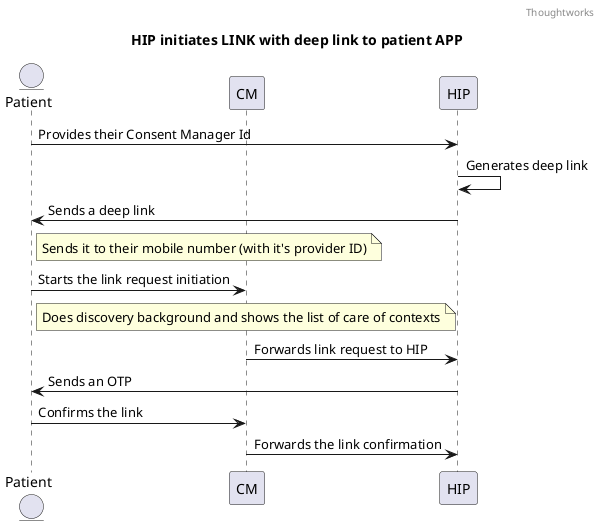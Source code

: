 @startuml

header Thoughtworks
title HIP initiates LINK with deep link to patient APP

entity Patient
participant CM
participant HIP

Patient->HIP: Provides their Consent Manager Id
HIP->HIP: Generates deep link
HIP->Patient: Sends a deep link
note right of Patient: Sends it to their mobile number (with it's provider ID)
Patient -> CM: Starts the link request initiation
note right of Patient: Does discovery background and shows the list of care of contexts
CM -> HIP: Forwards link request to HIP
HIP -> Patient: Sends an OTP
Patient -> CM: Confirms the link
CM -> HIP: Forwards the link confirmation

@enduml